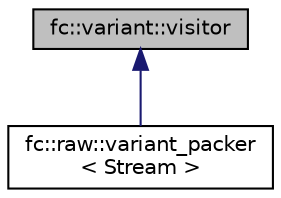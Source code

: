 digraph "fc::variant::visitor"
{
  edge [fontname="Helvetica",fontsize="10",labelfontname="Helvetica",labelfontsize="10"];
  node [fontname="Helvetica",fontsize="10",shape=record];
  Node0 [label="fc::variant::visitor",height=0.2,width=0.4,color="black", fillcolor="grey75", style="filled", fontcolor="black"];
  Node0 -> Node1 [dir="back",color="midnightblue",fontsize="10",style="solid"];
  Node1 [label="fc::raw::variant_packer\l\< Stream \>",height=0.2,width=0.4,color="black", fillcolor="white", style="filled",URL="$classfc_1_1raw_1_1variant__packer.html"];
}
